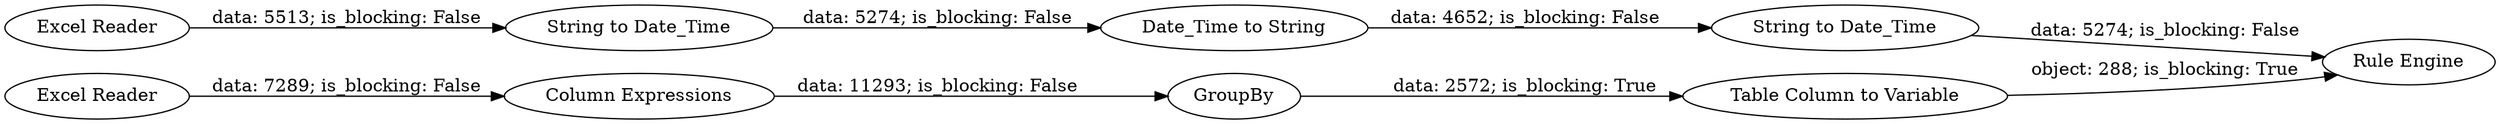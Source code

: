 digraph {
	"-2223636420051086307_3" [label="Rule Engine"]
	"-2223636420051086307_11" [label="String to Date_Time"]
	"-2223636420051086307_18" [label=GroupBy]
	"-2223636420051086307_19" [label="Excel Reader"]
	"-2223636420051086307_6" [label="Column Expressions"]
	"-2223636420051086307_10" [label="Date_Time to String"]
	"-2223636420051086307_20" [label="Excel Reader"]
	"-2223636420051086307_8" [label="String to Date_Time"]
	"-2223636420051086307_15" [label="Table Column to Variable"]
	"-2223636420051086307_15" -> "-2223636420051086307_3" [label="object: 288; is_blocking: True"]
	"-2223636420051086307_20" -> "-2223636420051086307_8" [label="data: 5513; is_blocking: False"]
	"-2223636420051086307_18" -> "-2223636420051086307_15" [label="data: 2572; is_blocking: True"]
	"-2223636420051086307_6" -> "-2223636420051086307_18" [label="data: 11293; is_blocking: False"]
	"-2223636420051086307_8" -> "-2223636420051086307_10" [label="data: 5274; is_blocking: False"]
	"-2223636420051086307_10" -> "-2223636420051086307_11" [label="data: 4652; is_blocking: False"]
	"-2223636420051086307_11" -> "-2223636420051086307_3" [label="data: 5274; is_blocking: False"]
	"-2223636420051086307_19" -> "-2223636420051086307_6" [label="data: 7289; is_blocking: False"]
	rankdir=LR
}
